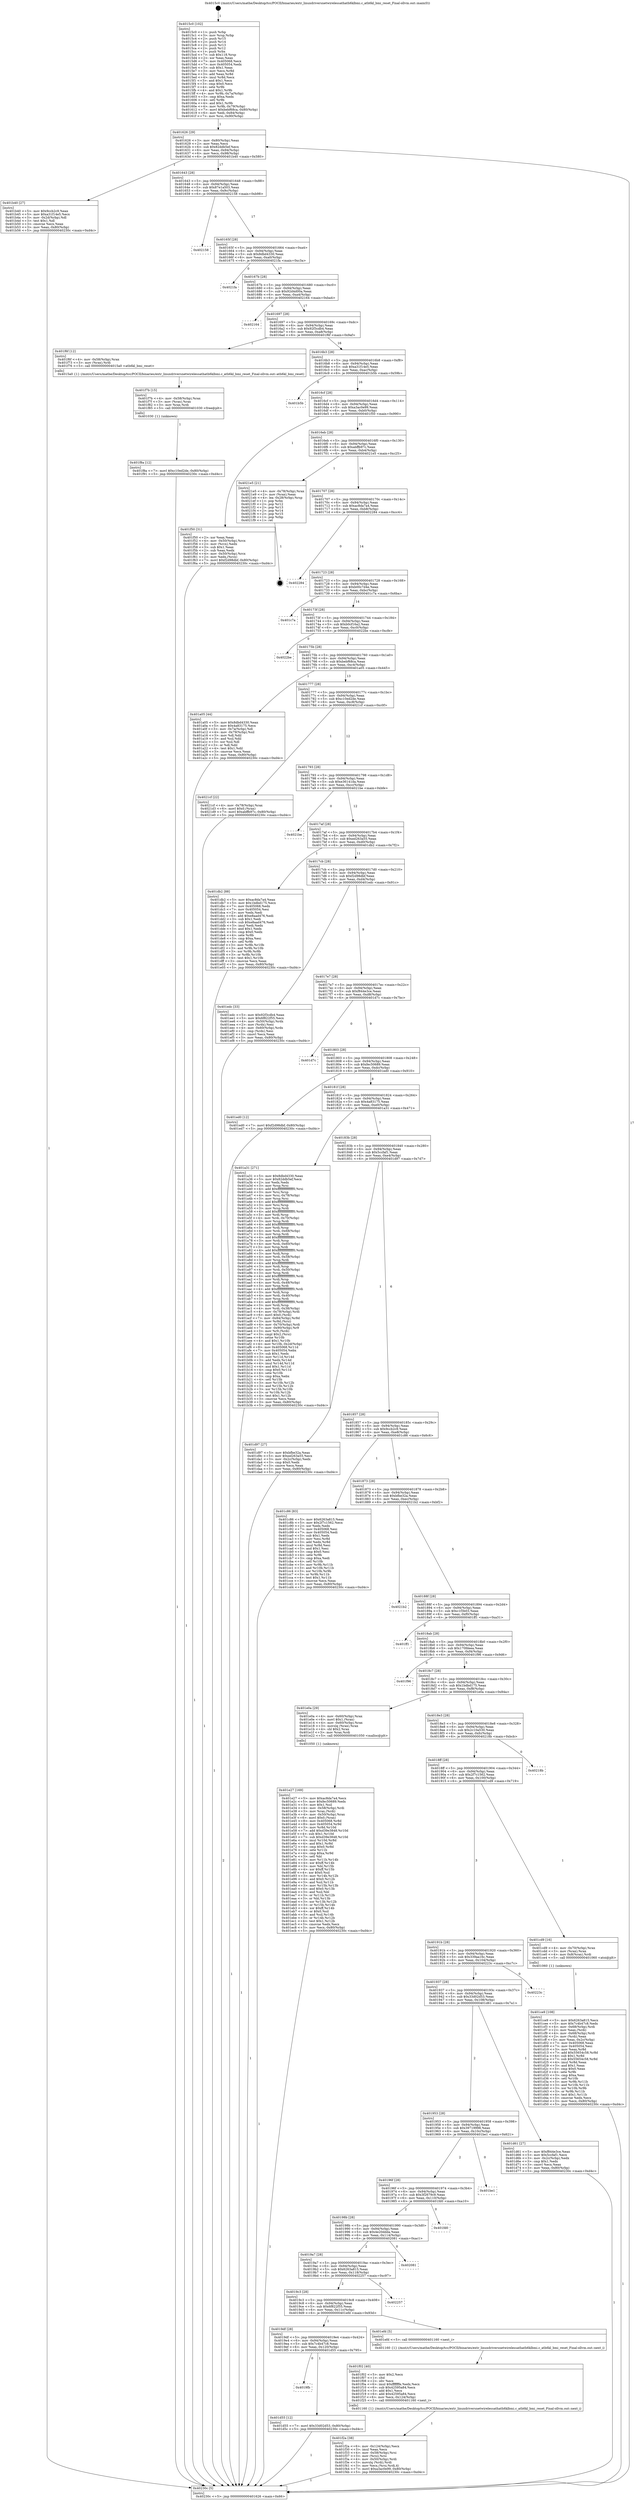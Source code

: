 digraph "0x4015c0" {
  label = "0x4015c0 (/mnt/c/Users/mathe/Desktop/tcc/POCII/binaries/extr_linuxdriversnetwirelessathath6klbmi.c_ath6kl_bmi_reset_Final-ollvm.out::main(0))"
  labelloc = "t"
  node[shape=record]

  Entry [label="",width=0.3,height=0.3,shape=circle,fillcolor=black,style=filled]
  "0x401626" [label="{
     0x401626 [29]\l
     | [instrs]\l
     &nbsp;&nbsp;0x401626 \<+3\>: mov -0x80(%rbp),%eax\l
     &nbsp;&nbsp;0x401629 \<+2\>: mov %eax,%ecx\l
     &nbsp;&nbsp;0x40162b \<+6\>: sub $0x82ddb5ef,%ecx\l
     &nbsp;&nbsp;0x401631 \<+6\>: mov %eax,-0x94(%rbp)\l
     &nbsp;&nbsp;0x401637 \<+6\>: mov %ecx,-0x98(%rbp)\l
     &nbsp;&nbsp;0x40163d \<+6\>: je 0000000000401b40 \<main+0x580\>\l
  }"]
  "0x401b40" [label="{
     0x401b40 [27]\l
     | [instrs]\l
     &nbsp;&nbsp;0x401b40 \<+5\>: mov $0x9ccb2c9,%eax\l
     &nbsp;&nbsp;0x401b45 \<+5\>: mov $0xa31f14e5,%ecx\l
     &nbsp;&nbsp;0x401b4a \<+3\>: mov -0x2d(%rbp),%dl\l
     &nbsp;&nbsp;0x401b4d \<+3\>: test $0x1,%dl\l
     &nbsp;&nbsp;0x401b50 \<+3\>: cmovne %ecx,%eax\l
     &nbsp;&nbsp;0x401b53 \<+3\>: mov %eax,-0x80(%rbp)\l
     &nbsp;&nbsp;0x401b56 \<+5\>: jmp 000000000040230c \<main+0xd4c\>\l
  }"]
  "0x401643" [label="{
     0x401643 [28]\l
     | [instrs]\l
     &nbsp;&nbsp;0x401643 \<+5\>: jmp 0000000000401648 \<main+0x88\>\l
     &nbsp;&nbsp;0x401648 \<+6\>: mov -0x94(%rbp),%eax\l
     &nbsp;&nbsp;0x40164e \<+5\>: sub $0x87e1a503,%eax\l
     &nbsp;&nbsp;0x401653 \<+6\>: mov %eax,-0x9c(%rbp)\l
     &nbsp;&nbsp;0x401659 \<+6\>: je 0000000000402158 \<main+0xb98\>\l
  }"]
  Exit [label="",width=0.3,height=0.3,shape=circle,fillcolor=black,style=filled,peripheries=2]
  "0x402158" [label="{
     0x402158\l
  }", style=dashed]
  "0x40165f" [label="{
     0x40165f [28]\l
     | [instrs]\l
     &nbsp;&nbsp;0x40165f \<+5\>: jmp 0000000000401664 \<main+0xa4\>\l
     &nbsp;&nbsp;0x401664 \<+6\>: mov -0x94(%rbp),%eax\l
     &nbsp;&nbsp;0x40166a \<+5\>: sub $0x8dbd4330,%eax\l
     &nbsp;&nbsp;0x40166f \<+6\>: mov %eax,-0xa0(%rbp)\l
     &nbsp;&nbsp;0x401675 \<+6\>: je 00000000004021fa \<main+0xc3a\>\l
  }"]
  "0x401f8a" [label="{
     0x401f8a [12]\l
     | [instrs]\l
     &nbsp;&nbsp;0x401f8a \<+7\>: movl $0xc10ed2de,-0x80(%rbp)\l
     &nbsp;&nbsp;0x401f91 \<+5\>: jmp 000000000040230c \<main+0xd4c\>\l
  }"]
  "0x4021fa" [label="{
     0x4021fa\l
  }", style=dashed]
  "0x40167b" [label="{
     0x40167b [28]\l
     | [instrs]\l
     &nbsp;&nbsp;0x40167b \<+5\>: jmp 0000000000401680 \<main+0xc0\>\l
     &nbsp;&nbsp;0x401680 \<+6\>: mov -0x94(%rbp),%eax\l
     &nbsp;&nbsp;0x401686 \<+5\>: sub $0x92d4d00a,%eax\l
     &nbsp;&nbsp;0x40168b \<+6\>: mov %eax,-0xa4(%rbp)\l
     &nbsp;&nbsp;0x401691 \<+6\>: je 0000000000402164 \<main+0xba4\>\l
  }"]
  "0x401f7b" [label="{
     0x401f7b [15]\l
     | [instrs]\l
     &nbsp;&nbsp;0x401f7b \<+4\>: mov -0x58(%rbp),%rax\l
     &nbsp;&nbsp;0x401f7f \<+3\>: mov (%rax),%rax\l
     &nbsp;&nbsp;0x401f82 \<+3\>: mov %rax,%rdi\l
     &nbsp;&nbsp;0x401f85 \<+5\>: call 0000000000401030 \<free@plt\>\l
     | [calls]\l
     &nbsp;&nbsp;0x401030 \{1\} (unknown)\l
  }"]
  "0x402164" [label="{
     0x402164\l
  }", style=dashed]
  "0x401697" [label="{
     0x401697 [28]\l
     | [instrs]\l
     &nbsp;&nbsp;0x401697 \<+5\>: jmp 000000000040169c \<main+0xdc\>\l
     &nbsp;&nbsp;0x40169c \<+6\>: mov -0x94(%rbp),%eax\l
     &nbsp;&nbsp;0x4016a2 \<+5\>: sub $0x92f3cdb4,%eax\l
     &nbsp;&nbsp;0x4016a7 \<+6\>: mov %eax,-0xa8(%rbp)\l
     &nbsp;&nbsp;0x4016ad \<+6\>: je 0000000000401f6f \<main+0x9af\>\l
  }"]
  "0x401f2a" [label="{
     0x401f2a [38]\l
     | [instrs]\l
     &nbsp;&nbsp;0x401f2a \<+6\>: mov -0x124(%rbp),%ecx\l
     &nbsp;&nbsp;0x401f30 \<+3\>: imul %eax,%ecx\l
     &nbsp;&nbsp;0x401f33 \<+4\>: mov -0x58(%rbp),%rsi\l
     &nbsp;&nbsp;0x401f37 \<+3\>: mov (%rsi),%rsi\l
     &nbsp;&nbsp;0x401f3a \<+4\>: mov -0x50(%rbp),%rdi\l
     &nbsp;&nbsp;0x401f3e \<+3\>: movslq (%rdi),%rdi\l
     &nbsp;&nbsp;0x401f41 \<+3\>: mov %ecx,(%rsi,%rdi,4)\l
     &nbsp;&nbsp;0x401f44 \<+7\>: movl $0xa3ac0e99,-0x80(%rbp)\l
     &nbsp;&nbsp;0x401f4b \<+5\>: jmp 000000000040230c \<main+0xd4c\>\l
  }"]
  "0x401f6f" [label="{
     0x401f6f [12]\l
     | [instrs]\l
     &nbsp;&nbsp;0x401f6f \<+4\>: mov -0x58(%rbp),%rax\l
     &nbsp;&nbsp;0x401f73 \<+3\>: mov (%rax),%rdi\l
     &nbsp;&nbsp;0x401f76 \<+5\>: call 00000000004015a0 \<ath6kl_bmi_reset\>\l
     | [calls]\l
     &nbsp;&nbsp;0x4015a0 \{1\} (/mnt/c/Users/mathe/Desktop/tcc/POCII/binaries/extr_linuxdriversnetwirelessathath6klbmi.c_ath6kl_bmi_reset_Final-ollvm.out::ath6kl_bmi_reset)\l
  }"]
  "0x4016b3" [label="{
     0x4016b3 [28]\l
     | [instrs]\l
     &nbsp;&nbsp;0x4016b3 \<+5\>: jmp 00000000004016b8 \<main+0xf8\>\l
     &nbsp;&nbsp;0x4016b8 \<+6\>: mov -0x94(%rbp),%eax\l
     &nbsp;&nbsp;0x4016be \<+5\>: sub $0xa31f14e5,%eax\l
     &nbsp;&nbsp;0x4016c3 \<+6\>: mov %eax,-0xac(%rbp)\l
     &nbsp;&nbsp;0x4016c9 \<+6\>: je 0000000000401b5b \<main+0x59b\>\l
  }"]
  "0x401f02" [label="{
     0x401f02 [40]\l
     | [instrs]\l
     &nbsp;&nbsp;0x401f02 \<+5\>: mov $0x2,%ecx\l
     &nbsp;&nbsp;0x401f07 \<+1\>: cltd\l
     &nbsp;&nbsp;0x401f08 \<+2\>: idiv %ecx\l
     &nbsp;&nbsp;0x401f0a \<+6\>: imul $0xfffffffe,%edx,%ecx\l
     &nbsp;&nbsp;0x401f10 \<+6\>: sub $0x42595a84,%ecx\l
     &nbsp;&nbsp;0x401f16 \<+3\>: add $0x1,%ecx\l
     &nbsp;&nbsp;0x401f19 \<+6\>: add $0x42595a84,%ecx\l
     &nbsp;&nbsp;0x401f1f \<+6\>: mov %ecx,-0x124(%rbp)\l
     &nbsp;&nbsp;0x401f25 \<+5\>: call 0000000000401160 \<next_i\>\l
     | [calls]\l
     &nbsp;&nbsp;0x401160 \{1\} (/mnt/c/Users/mathe/Desktop/tcc/POCII/binaries/extr_linuxdriversnetwirelessathath6klbmi.c_ath6kl_bmi_reset_Final-ollvm.out::next_i)\l
  }"]
  "0x401b5b" [label="{
     0x401b5b\l
  }", style=dashed]
  "0x4016cf" [label="{
     0x4016cf [28]\l
     | [instrs]\l
     &nbsp;&nbsp;0x4016cf \<+5\>: jmp 00000000004016d4 \<main+0x114\>\l
     &nbsp;&nbsp;0x4016d4 \<+6\>: mov -0x94(%rbp),%eax\l
     &nbsp;&nbsp;0x4016da \<+5\>: sub $0xa3ac0e99,%eax\l
     &nbsp;&nbsp;0x4016df \<+6\>: mov %eax,-0xb0(%rbp)\l
     &nbsp;&nbsp;0x4016e5 \<+6\>: je 0000000000401f50 \<main+0x990\>\l
  }"]
  "0x401e27" [label="{
     0x401e27 [169]\l
     | [instrs]\l
     &nbsp;&nbsp;0x401e27 \<+5\>: mov $0xac8da7a4,%ecx\l
     &nbsp;&nbsp;0x401e2c \<+5\>: mov $0xfec50689,%edx\l
     &nbsp;&nbsp;0x401e31 \<+3\>: mov $0x1,%sil\l
     &nbsp;&nbsp;0x401e34 \<+4\>: mov -0x58(%rbp),%rdi\l
     &nbsp;&nbsp;0x401e38 \<+3\>: mov %rax,(%rdi)\l
     &nbsp;&nbsp;0x401e3b \<+4\>: mov -0x50(%rbp),%rax\l
     &nbsp;&nbsp;0x401e3f \<+6\>: movl $0x0,(%rax)\l
     &nbsp;&nbsp;0x401e45 \<+8\>: mov 0x405068,%r8d\l
     &nbsp;&nbsp;0x401e4d \<+8\>: mov 0x405054,%r9d\l
     &nbsp;&nbsp;0x401e55 \<+3\>: mov %r8d,%r10d\l
     &nbsp;&nbsp;0x401e58 \<+7\>: add $0xd39e3848,%r10d\l
     &nbsp;&nbsp;0x401e5f \<+4\>: sub $0x1,%r10d\l
     &nbsp;&nbsp;0x401e63 \<+7\>: sub $0xd39e3848,%r10d\l
     &nbsp;&nbsp;0x401e6a \<+4\>: imul %r10d,%r8d\l
     &nbsp;&nbsp;0x401e6e \<+4\>: and $0x1,%r8d\l
     &nbsp;&nbsp;0x401e72 \<+4\>: cmp $0x0,%r8d\l
     &nbsp;&nbsp;0x401e76 \<+4\>: sete %r11b\l
     &nbsp;&nbsp;0x401e7a \<+4\>: cmp $0xa,%r9d\l
     &nbsp;&nbsp;0x401e7e \<+3\>: setl %bl\l
     &nbsp;&nbsp;0x401e81 \<+3\>: mov %r11b,%r14b\l
     &nbsp;&nbsp;0x401e84 \<+4\>: xor $0xff,%r14b\l
     &nbsp;&nbsp;0x401e88 \<+3\>: mov %bl,%r15b\l
     &nbsp;&nbsp;0x401e8b \<+4\>: xor $0xff,%r15b\l
     &nbsp;&nbsp;0x401e8f \<+4\>: xor $0x0,%sil\l
     &nbsp;&nbsp;0x401e93 \<+3\>: mov %r14b,%r12b\l
     &nbsp;&nbsp;0x401e96 \<+4\>: and $0x0,%r12b\l
     &nbsp;&nbsp;0x401e9a \<+3\>: and %sil,%r11b\l
     &nbsp;&nbsp;0x401e9d \<+3\>: mov %r15b,%r13b\l
     &nbsp;&nbsp;0x401ea0 \<+4\>: and $0x0,%r13b\l
     &nbsp;&nbsp;0x401ea4 \<+3\>: and %sil,%bl\l
     &nbsp;&nbsp;0x401ea7 \<+3\>: or %r11b,%r12b\l
     &nbsp;&nbsp;0x401eaa \<+3\>: or %bl,%r13b\l
     &nbsp;&nbsp;0x401ead \<+3\>: xor %r13b,%r12b\l
     &nbsp;&nbsp;0x401eb0 \<+3\>: or %r15b,%r14b\l
     &nbsp;&nbsp;0x401eb3 \<+4\>: xor $0xff,%r14b\l
     &nbsp;&nbsp;0x401eb7 \<+4\>: or $0x0,%sil\l
     &nbsp;&nbsp;0x401ebb \<+3\>: and %sil,%r14b\l
     &nbsp;&nbsp;0x401ebe \<+3\>: or %r14b,%r12b\l
     &nbsp;&nbsp;0x401ec1 \<+4\>: test $0x1,%r12b\l
     &nbsp;&nbsp;0x401ec5 \<+3\>: cmovne %edx,%ecx\l
     &nbsp;&nbsp;0x401ec8 \<+3\>: mov %ecx,-0x80(%rbp)\l
     &nbsp;&nbsp;0x401ecb \<+5\>: jmp 000000000040230c \<main+0xd4c\>\l
  }"]
  "0x401f50" [label="{
     0x401f50 [31]\l
     | [instrs]\l
     &nbsp;&nbsp;0x401f50 \<+2\>: xor %eax,%eax\l
     &nbsp;&nbsp;0x401f52 \<+4\>: mov -0x50(%rbp),%rcx\l
     &nbsp;&nbsp;0x401f56 \<+2\>: mov (%rcx),%edx\l
     &nbsp;&nbsp;0x401f58 \<+3\>: sub $0x1,%eax\l
     &nbsp;&nbsp;0x401f5b \<+2\>: sub %eax,%edx\l
     &nbsp;&nbsp;0x401f5d \<+4\>: mov -0x50(%rbp),%rcx\l
     &nbsp;&nbsp;0x401f61 \<+2\>: mov %edx,(%rcx)\l
     &nbsp;&nbsp;0x401f63 \<+7\>: movl $0xf2d98dbf,-0x80(%rbp)\l
     &nbsp;&nbsp;0x401f6a \<+5\>: jmp 000000000040230c \<main+0xd4c\>\l
  }"]
  "0x4016eb" [label="{
     0x4016eb [28]\l
     | [instrs]\l
     &nbsp;&nbsp;0x4016eb \<+5\>: jmp 00000000004016f0 \<main+0x130\>\l
     &nbsp;&nbsp;0x4016f0 \<+6\>: mov -0x94(%rbp),%eax\l
     &nbsp;&nbsp;0x4016f6 \<+5\>: sub $0xabffb97c,%eax\l
     &nbsp;&nbsp;0x4016fb \<+6\>: mov %eax,-0xb4(%rbp)\l
     &nbsp;&nbsp;0x401701 \<+6\>: je 00000000004021e5 \<main+0xc25\>\l
  }"]
  "0x4019fb" [label="{
     0x4019fb\l
  }", style=dashed]
  "0x4021e5" [label="{
     0x4021e5 [21]\l
     | [instrs]\l
     &nbsp;&nbsp;0x4021e5 \<+4\>: mov -0x78(%rbp),%rax\l
     &nbsp;&nbsp;0x4021e9 \<+2\>: mov (%rax),%eax\l
     &nbsp;&nbsp;0x4021eb \<+4\>: lea -0x28(%rbp),%rsp\l
     &nbsp;&nbsp;0x4021ef \<+1\>: pop %rbx\l
     &nbsp;&nbsp;0x4021f0 \<+2\>: pop %r12\l
     &nbsp;&nbsp;0x4021f2 \<+2\>: pop %r13\l
     &nbsp;&nbsp;0x4021f4 \<+2\>: pop %r14\l
     &nbsp;&nbsp;0x4021f6 \<+2\>: pop %r15\l
     &nbsp;&nbsp;0x4021f8 \<+1\>: pop %rbp\l
     &nbsp;&nbsp;0x4021f9 \<+1\>: ret\l
  }"]
  "0x401707" [label="{
     0x401707 [28]\l
     | [instrs]\l
     &nbsp;&nbsp;0x401707 \<+5\>: jmp 000000000040170c \<main+0x14c\>\l
     &nbsp;&nbsp;0x40170c \<+6\>: mov -0x94(%rbp),%eax\l
     &nbsp;&nbsp;0x401712 \<+5\>: sub $0xac8da7a4,%eax\l
     &nbsp;&nbsp;0x401717 \<+6\>: mov %eax,-0xb8(%rbp)\l
     &nbsp;&nbsp;0x40171d \<+6\>: je 0000000000402284 \<main+0xcc4\>\l
  }"]
  "0x401d55" [label="{
     0x401d55 [12]\l
     | [instrs]\l
     &nbsp;&nbsp;0x401d55 \<+7\>: movl $0x33d02d53,-0x80(%rbp)\l
     &nbsp;&nbsp;0x401d5c \<+5\>: jmp 000000000040230c \<main+0xd4c\>\l
  }"]
  "0x402284" [label="{
     0x402284\l
  }", style=dashed]
  "0x401723" [label="{
     0x401723 [28]\l
     | [instrs]\l
     &nbsp;&nbsp;0x401723 \<+5\>: jmp 0000000000401728 \<main+0x168\>\l
     &nbsp;&nbsp;0x401728 \<+6\>: mov -0x94(%rbp),%eax\l
     &nbsp;&nbsp;0x40172e \<+5\>: sub $0xb00c7d4e,%eax\l
     &nbsp;&nbsp;0x401733 \<+6\>: mov %eax,-0xbc(%rbp)\l
     &nbsp;&nbsp;0x401739 \<+6\>: je 0000000000401c7a \<main+0x6ba\>\l
  }"]
  "0x4019df" [label="{
     0x4019df [28]\l
     | [instrs]\l
     &nbsp;&nbsp;0x4019df \<+5\>: jmp 00000000004019e4 \<main+0x424\>\l
     &nbsp;&nbsp;0x4019e4 \<+6\>: mov -0x94(%rbp),%eax\l
     &nbsp;&nbsp;0x4019ea \<+5\>: sub $0x7c4b47c8,%eax\l
     &nbsp;&nbsp;0x4019ef \<+6\>: mov %eax,-0x120(%rbp)\l
     &nbsp;&nbsp;0x4019f5 \<+6\>: je 0000000000401d55 \<main+0x795\>\l
  }"]
  "0x401c7a" [label="{
     0x401c7a\l
  }", style=dashed]
  "0x40173f" [label="{
     0x40173f [28]\l
     | [instrs]\l
     &nbsp;&nbsp;0x40173f \<+5\>: jmp 0000000000401744 \<main+0x184\>\l
     &nbsp;&nbsp;0x401744 \<+6\>: mov -0x94(%rbp),%eax\l
     &nbsp;&nbsp;0x40174a \<+5\>: sub $0xb0cf16a2,%eax\l
     &nbsp;&nbsp;0x40174f \<+6\>: mov %eax,-0xc0(%rbp)\l
     &nbsp;&nbsp;0x401755 \<+6\>: je 00000000004022be \<main+0xcfe\>\l
  }"]
  "0x401efd" [label="{
     0x401efd [5]\l
     | [instrs]\l
     &nbsp;&nbsp;0x401efd \<+5\>: call 0000000000401160 \<next_i\>\l
     | [calls]\l
     &nbsp;&nbsp;0x401160 \{1\} (/mnt/c/Users/mathe/Desktop/tcc/POCII/binaries/extr_linuxdriversnetwirelessathath6klbmi.c_ath6kl_bmi_reset_Final-ollvm.out::next_i)\l
  }"]
  "0x4022be" [label="{
     0x4022be\l
  }", style=dashed]
  "0x40175b" [label="{
     0x40175b [28]\l
     | [instrs]\l
     &nbsp;&nbsp;0x40175b \<+5\>: jmp 0000000000401760 \<main+0x1a0\>\l
     &nbsp;&nbsp;0x401760 \<+6\>: mov -0x94(%rbp),%eax\l
     &nbsp;&nbsp;0x401766 \<+5\>: sub $0xbebf68ca,%eax\l
     &nbsp;&nbsp;0x40176b \<+6\>: mov %eax,-0xc4(%rbp)\l
     &nbsp;&nbsp;0x401771 \<+6\>: je 0000000000401a05 \<main+0x445\>\l
  }"]
  "0x4019c3" [label="{
     0x4019c3 [28]\l
     | [instrs]\l
     &nbsp;&nbsp;0x4019c3 \<+5\>: jmp 00000000004019c8 \<main+0x408\>\l
     &nbsp;&nbsp;0x4019c8 \<+6\>: mov -0x94(%rbp),%eax\l
     &nbsp;&nbsp;0x4019ce \<+5\>: sub $0x6f822f55,%eax\l
     &nbsp;&nbsp;0x4019d3 \<+6\>: mov %eax,-0x11c(%rbp)\l
     &nbsp;&nbsp;0x4019d9 \<+6\>: je 0000000000401efd \<main+0x93d\>\l
  }"]
  "0x401a05" [label="{
     0x401a05 [44]\l
     | [instrs]\l
     &nbsp;&nbsp;0x401a05 \<+5\>: mov $0x8dbd4330,%eax\l
     &nbsp;&nbsp;0x401a0a \<+5\>: mov $0x4a83175,%ecx\l
     &nbsp;&nbsp;0x401a0f \<+3\>: mov -0x7a(%rbp),%dl\l
     &nbsp;&nbsp;0x401a12 \<+4\>: mov -0x79(%rbp),%sil\l
     &nbsp;&nbsp;0x401a16 \<+3\>: mov %dl,%dil\l
     &nbsp;&nbsp;0x401a19 \<+3\>: and %sil,%dil\l
     &nbsp;&nbsp;0x401a1c \<+3\>: xor %sil,%dl\l
     &nbsp;&nbsp;0x401a1f \<+3\>: or %dl,%dil\l
     &nbsp;&nbsp;0x401a22 \<+4\>: test $0x1,%dil\l
     &nbsp;&nbsp;0x401a26 \<+3\>: cmovne %ecx,%eax\l
     &nbsp;&nbsp;0x401a29 \<+3\>: mov %eax,-0x80(%rbp)\l
     &nbsp;&nbsp;0x401a2c \<+5\>: jmp 000000000040230c \<main+0xd4c\>\l
  }"]
  "0x401777" [label="{
     0x401777 [28]\l
     | [instrs]\l
     &nbsp;&nbsp;0x401777 \<+5\>: jmp 000000000040177c \<main+0x1bc\>\l
     &nbsp;&nbsp;0x40177c \<+6\>: mov -0x94(%rbp),%eax\l
     &nbsp;&nbsp;0x401782 \<+5\>: sub $0xc10ed2de,%eax\l
     &nbsp;&nbsp;0x401787 \<+6\>: mov %eax,-0xc8(%rbp)\l
     &nbsp;&nbsp;0x40178d \<+6\>: je 00000000004021cf \<main+0xc0f\>\l
  }"]
  "0x40230c" [label="{
     0x40230c [5]\l
     | [instrs]\l
     &nbsp;&nbsp;0x40230c \<+5\>: jmp 0000000000401626 \<main+0x66\>\l
  }"]
  "0x4015c0" [label="{
     0x4015c0 [102]\l
     | [instrs]\l
     &nbsp;&nbsp;0x4015c0 \<+1\>: push %rbp\l
     &nbsp;&nbsp;0x4015c1 \<+3\>: mov %rsp,%rbp\l
     &nbsp;&nbsp;0x4015c4 \<+2\>: push %r15\l
     &nbsp;&nbsp;0x4015c6 \<+2\>: push %r14\l
     &nbsp;&nbsp;0x4015c8 \<+2\>: push %r13\l
     &nbsp;&nbsp;0x4015ca \<+2\>: push %r12\l
     &nbsp;&nbsp;0x4015cc \<+1\>: push %rbx\l
     &nbsp;&nbsp;0x4015cd \<+7\>: sub $0x118,%rsp\l
     &nbsp;&nbsp;0x4015d4 \<+2\>: xor %eax,%eax\l
     &nbsp;&nbsp;0x4015d6 \<+7\>: mov 0x405068,%ecx\l
     &nbsp;&nbsp;0x4015dd \<+7\>: mov 0x405054,%edx\l
     &nbsp;&nbsp;0x4015e4 \<+3\>: sub $0x1,%eax\l
     &nbsp;&nbsp;0x4015e7 \<+3\>: mov %ecx,%r8d\l
     &nbsp;&nbsp;0x4015ea \<+3\>: add %eax,%r8d\l
     &nbsp;&nbsp;0x4015ed \<+4\>: imul %r8d,%ecx\l
     &nbsp;&nbsp;0x4015f1 \<+3\>: and $0x1,%ecx\l
     &nbsp;&nbsp;0x4015f4 \<+3\>: cmp $0x0,%ecx\l
     &nbsp;&nbsp;0x4015f7 \<+4\>: sete %r9b\l
     &nbsp;&nbsp;0x4015fb \<+4\>: and $0x1,%r9b\l
     &nbsp;&nbsp;0x4015ff \<+4\>: mov %r9b,-0x7a(%rbp)\l
     &nbsp;&nbsp;0x401603 \<+3\>: cmp $0xa,%edx\l
     &nbsp;&nbsp;0x401606 \<+4\>: setl %r9b\l
     &nbsp;&nbsp;0x40160a \<+4\>: and $0x1,%r9b\l
     &nbsp;&nbsp;0x40160e \<+4\>: mov %r9b,-0x79(%rbp)\l
     &nbsp;&nbsp;0x401612 \<+7\>: movl $0xbebf68ca,-0x80(%rbp)\l
     &nbsp;&nbsp;0x401619 \<+6\>: mov %edi,-0x84(%rbp)\l
     &nbsp;&nbsp;0x40161f \<+7\>: mov %rsi,-0x90(%rbp)\l
  }"]
  "0x402257" [label="{
     0x402257\l
  }", style=dashed]
  "0x4021cf" [label="{
     0x4021cf [22]\l
     | [instrs]\l
     &nbsp;&nbsp;0x4021cf \<+4\>: mov -0x78(%rbp),%rax\l
     &nbsp;&nbsp;0x4021d3 \<+6\>: movl $0x0,(%rax)\l
     &nbsp;&nbsp;0x4021d9 \<+7\>: movl $0xabffb97c,-0x80(%rbp)\l
     &nbsp;&nbsp;0x4021e0 \<+5\>: jmp 000000000040230c \<main+0xd4c\>\l
  }"]
  "0x401793" [label="{
     0x401793 [28]\l
     | [instrs]\l
     &nbsp;&nbsp;0x401793 \<+5\>: jmp 0000000000401798 \<main+0x1d8\>\l
     &nbsp;&nbsp;0x401798 \<+6\>: mov -0x94(%rbp),%eax\l
     &nbsp;&nbsp;0x40179e \<+5\>: sub $0xe36141da,%eax\l
     &nbsp;&nbsp;0x4017a3 \<+6\>: mov %eax,-0xcc(%rbp)\l
     &nbsp;&nbsp;0x4017a9 \<+6\>: je 00000000004021be \<main+0xbfe\>\l
  }"]
  "0x4019a7" [label="{
     0x4019a7 [28]\l
     | [instrs]\l
     &nbsp;&nbsp;0x4019a7 \<+5\>: jmp 00000000004019ac \<main+0x3ec\>\l
     &nbsp;&nbsp;0x4019ac \<+6\>: mov -0x94(%rbp),%eax\l
     &nbsp;&nbsp;0x4019b2 \<+5\>: sub $0x6263a815,%eax\l
     &nbsp;&nbsp;0x4019b7 \<+6\>: mov %eax,-0x118(%rbp)\l
     &nbsp;&nbsp;0x4019bd \<+6\>: je 0000000000402257 \<main+0xc97\>\l
  }"]
  "0x4021be" [label="{
     0x4021be\l
  }", style=dashed]
  "0x4017af" [label="{
     0x4017af [28]\l
     | [instrs]\l
     &nbsp;&nbsp;0x4017af \<+5\>: jmp 00000000004017b4 \<main+0x1f4\>\l
     &nbsp;&nbsp;0x4017b4 \<+6\>: mov -0x94(%rbp),%eax\l
     &nbsp;&nbsp;0x4017ba \<+5\>: sub $0xed263a55,%eax\l
     &nbsp;&nbsp;0x4017bf \<+6\>: mov %eax,-0xd0(%rbp)\l
     &nbsp;&nbsp;0x4017c5 \<+6\>: je 0000000000401db2 \<main+0x7f2\>\l
  }"]
  "0x402081" [label="{
     0x402081\l
  }", style=dashed]
  "0x401db2" [label="{
     0x401db2 [88]\l
     | [instrs]\l
     &nbsp;&nbsp;0x401db2 \<+5\>: mov $0xac8da7a4,%eax\l
     &nbsp;&nbsp;0x401db7 \<+5\>: mov $0x1bdbd175,%ecx\l
     &nbsp;&nbsp;0x401dbc \<+7\>: mov 0x405068,%edx\l
     &nbsp;&nbsp;0x401dc3 \<+7\>: mov 0x405054,%esi\l
     &nbsp;&nbsp;0x401dca \<+2\>: mov %edx,%edi\l
     &nbsp;&nbsp;0x401dcc \<+6\>: add $0xe8aad476,%edi\l
     &nbsp;&nbsp;0x401dd2 \<+3\>: sub $0x1,%edi\l
     &nbsp;&nbsp;0x401dd5 \<+6\>: sub $0xe8aad476,%edi\l
     &nbsp;&nbsp;0x401ddb \<+3\>: imul %edi,%edx\l
     &nbsp;&nbsp;0x401dde \<+3\>: and $0x1,%edx\l
     &nbsp;&nbsp;0x401de1 \<+3\>: cmp $0x0,%edx\l
     &nbsp;&nbsp;0x401de4 \<+4\>: sete %r8b\l
     &nbsp;&nbsp;0x401de8 \<+3\>: cmp $0xa,%esi\l
     &nbsp;&nbsp;0x401deb \<+4\>: setl %r9b\l
     &nbsp;&nbsp;0x401def \<+3\>: mov %r8b,%r10b\l
     &nbsp;&nbsp;0x401df2 \<+3\>: and %r9b,%r10b\l
     &nbsp;&nbsp;0x401df5 \<+3\>: xor %r9b,%r8b\l
     &nbsp;&nbsp;0x401df8 \<+3\>: or %r8b,%r10b\l
     &nbsp;&nbsp;0x401dfb \<+4\>: test $0x1,%r10b\l
     &nbsp;&nbsp;0x401dff \<+3\>: cmovne %ecx,%eax\l
     &nbsp;&nbsp;0x401e02 \<+3\>: mov %eax,-0x80(%rbp)\l
     &nbsp;&nbsp;0x401e05 \<+5\>: jmp 000000000040230c \<main+0xd4c\>\l
  }"]
  "0x4017cb" [label="{
     0x4017cb [28]\l
     | [instrs]\l
     &nbsp;&nbsp;0x4017cb \<+5\>: jmp 00000000004017d0 \<main+0x210\>\l
     &nbsp;&nbsp;0x4017d0 \<+6\>: mov -0x94(%rbp),%eax\l
     &nbsp;&nbsp;0x4017d6 \<+5\>: sub $0xf2d98dbf,%eax\l
     &nbsp;&nbsp;0x4017db \<+6\>: mov %eax,-0xd4(%rbp)\l
     &nbsp;&nbsp;0x4017e1 \<+6\>: je 0000000000401edc \<main+0x91c\>\l
  }"]
  "0x40198b" [label="{
     0x40198b [28]\l
     | [instrs]\l
     &nbsp;&nbsp;0x40198b \<+5\>: jmp 0000000000401990 \<main+0x3d0\>\l
     &nbsp;&nbsp;0x401990 \<+6\>: mov -0x94(%rbp),%eax\l
     &nbsp;&nbsp;0x401996 \<+5\>: sub $0x4e20ddda,%eax\l
     &nbsp;&nbsp;0x40199b \<+6\>: mov %eax,-0x114(%rbp)\l
     &nbsp;&nbsp;0x4019a1 \<+6\>: je 0000000000402081 \<main+0xac1\>\l
  }"]
  "0x401edc" [label="{
     0x401edc [33]\l
     | [instrs]\l
     &nbsp;&nbsp;0x401edc \<+5\>: mov $0x92f3cdb4,%eax\l
     &nbsp;&nbsp;0x401ee1 \<+5\>: mov $0x6f822f55,%ecx\l
     &nbsp;&nbsp;0x401ee6 \<+4\>: mov -0x50(%rbp),%rdx\l
     &nbsp;&nbsp;0x401eea \<+2\>: mov (%rdx),%esi\l
     &nbsp;&nbsp;0x401eec \<+4\>: mov -0x60(%rbp),%rdx\l
     &nbsp;&nbsp;0x401ef0 \<+2\>: cmp (%rdx),%esi\l
     &nbsp;&nbsp;0x401ef2 \<+3\>: cmovl %ecx,%eax\l
     &nbsp;&nbsp;0x401ef5 \<+3\>: mov %eax,-0x80(%rbp)\l
     &nbsp;&nbsp;0x401ef8 \<+5\>: jmp 000000000040230c \<main+0xd4c\>\l
  }"]
  "0x4017e7" [label="{
     0x4017e7 [28]\l
     | [instrs]\l
     &nbsp;&nbsp;0x4017e7 \<+5\>: jmp 00000000004017ec \<main+0x22c\>\l
     &nbsp;&nbsp;0x4017ec \<+6\>: mov -0x94(%rbp),%eax\l
     &nbsp;&nbsp;0x4017f2 \<+5\>: sub $0xf844e3ce,%eax\l
     &nbsp;&nbsp;0x4017f7 \<+6\>: mov %eax,-0xd8(%rbp)\l
     &nbsp;&nbsp;0x4017fd \<+6\>: je 0000000000401d7c \<main+0x7bc\>\l
  }"]
  "0x401fd0" [label="{
     0x401fd0\l
  }", style=dashed]
  "0x401d7c" [label="{
     0x401d7c\l
  }", style=dashed]
  "0x401803" [label="{
     0x401803 [28]\l
     | [instrs]\l
     &nbsp;&nbsp;0x401803 \<+5\>: jmp 0000000000401808 \<main+0x248\>\l
     &nbsp;&nbsp;0x401808 \<+6\>: mov -0x94(%rbp),%eax\l
     &nbsp;&nbsp;0x40180e \<+5\>: sub $0xfec50689,%eax\l
     &nbsp;&nbsp;0x401813 \<+6\>: mov %eax,-0xdc(%rbp)\l
     &nbsp;&nbsp;0x401819 \<+6\>: je 0000000000401ed0 \<main+0x910\>\l
  }"]
  "0x40196f" [label="{
     0x40196f [28]\l
     | [instrs]\l
     &nbsp;&nbsp;0x40196f \<+5\>: jmp 0000000000401974 \<main+0x3b4\>\l
     &nbsp;&nbsp;0x401974 \<+6\>: mov -0x94(%rbp),%eax\l
     &nbsp;&nbsp;0x40197a \<+5\>: sub $0x3f2679c9,%eax\l
     &nbsp;&nbsp;0x40197f \<+6\>: mov %eax,-0x110(%rbp)\l
     &nbsp;&nbsp;0x401985 \<+6\>: je 0000000000401fd0 \<main+0xa10\>\l
  }"]
  "0x401ed0" [label="{
     0x401ed0 [12]\l
     | [instrs]\l
     &nbsp;&nbsp;0x401ed0 \<+7\>: movl $0xf2d98dbf,-0x80(%rbp)\l
     &nbsp;&nbsp;0x401ed7 \<+5\>: jmp 000000000040230c \<main+0xd4c\>\l
  }"]
  "0x40181f" [label="{
     0x40181f [28]\l
     | [instrs]\l
     &nbsp;&nbsp;0x40181f \<+5\>: jmp 0000000000401824 \<main+0x264\>\l
     &nbsp;&nbsp;0x401824 \<+6\>: mov -0x94(%rbp),%eax\l
     &nbsp;&nbsp;0x40182a \<+5\>: sub $0x4a83175,%eax\l
     &nbsp;&nbsp;0x40182f \<+6\>: mov %eax,-0xe0(%rbp)\l
     &nbsp;&nbsp;0x401835 \<+6\>: je 0000000000401a31 \<main+0x471\>\l
  }"]
  "0x401be1" [label="{
     0x401be1\l
  }", style=dashed]
  "0x401a31" [label="{
     0x401a31 [271]\l
     | [instrs]\l
     &nbsp;&nbsp;0x401a31 \<+5\>: mov $0x8dbd4330,%eax\l
     &nbsp;&nbsp;0x401a36 \<+5\>: mov $0x82ddb5ef,%ecx\l
     &nbsp;&nbsp;0x401a3b \<+2\>: xor %edx,%edx\l
     &nbsp;&nbsp;0x401a3d \<+3\>: mov %rsp,%rsi\l
     &nbsp;&nbsp;0x401a40 \<+4\>: add $0xfffffffffffffff0,%rsi\l
     &nbsp;&nbsp;0x401a44 \<+3\>: mov %rsi,%rsp\l
     &nbsp;&nbsp;0x401a47 \<+4\>: mov %rsi,-0x78(%rbp)\l
     &nbsp;&nbsp;0x401a4b \<+3\>: mov %rsp,%rsi\l
     &nbsp;&nbsp;0x401a4e \<+4\>: add $0xfffffffffffffff0,%rsi\l
     &nbsp;&nbsp;0x401a52 \<+3\>: mov %rsi,%rsp\l
     &nbsp;&nbsp;0x401a55 \<+3\>: mov %rsp,%rdi\l
     &nbsp;&nbsp;0x401a58 \<+4\>: add $0xfffffffffffffff0,%rdi\l
     &nbsp;&nbsp;0x401a5c \<+3\>: mov %rdi,%rsp\l
     &nbsp;&nbsp;0x401a5f \<+4\>: mov %rdi,-0x70(%rbp)\l
     &nbsp;&nbsp;0x401a63 \<+3\>: mov %rsp,%rdi\l
     &nbsp;&nbsp;0x401a66 \<+4\>: add $0xfffffffffffffff0,%rdi\l
     &nbsp;&nbsp;0x401a6a \<+3\>: mov %rdi,%rsp\l
     &nbsp;&nbsp;0x401a6d \<+4\>: mov %rdi,-0x68(%rbp)\l
     &nbsp;&nbsp;0x401a71 \<+3\>: mov %rsp,%rdi\l
     &nbsp;&nbsp;0x401a74 \<+4\>: add $0xfffffffffffffff0,%rdi\l
     &nbsp;&nbsp;0x401a78 \<+3\>: mov %rdi,%rsp\l
     &nbsp;&nbsp;0x401a7b \<+4\>: mov %rdi,-0x60(%rbp)\l
     &nbsp;&nbsp;0x401a7f \<+3\>: mov %rsp,%rdi\l
     &nbsp;&nbsp;0x401a82 \<+4\>: add $0xfffffffffffffff0,%rdi\l
     &nbsp;&nbsp;0x401a86 \<+3\>: mov %rdi,%rsp\l
     &nbsp;&nbsp;0x401a89 \<+4\>: mov %rdi,-0x58(%rbp)\l
     &nbsp;&nbsp;0x401a8d \<+3\>: mov %rsp,%rdi\l
     &nbsp;&nbsp;0x401a90 \<+4\>: add $0xfffffffffffffff0,%rdi\l
     &nbsp;&nbsp;0x401a94 \<+3\>: mov %rdi,%rsp\l
     &nbsp;&nbsp;0x401a97 \<+4\>: mov %rdi,-0x50(%rbp)\l
     &nbsp;&nbsp;0x401a9b \<+3\>: mov %rsp,%rdi\l
     &nbsp;&nbsp;0x401a9e \<+4\>: add $0xfffffffffffffff0,%rdi\l
     &nbsp;&nbsp;0x401aa2 \<+3\>: mov %rdi,%rsp\l
     &nbsp;&nbsp;0x401aa5 \<+4\>: mov %rdi,-0x48(%rbp)\l
     &nbsp;&nbsp;0x401aa9 \<+3\>: mov %rsp,%rdi\l
     &nbsp;&nbsp;0x401aac \<+4\>: add $0xfffffffffffffff0,%rdi\l
     &nbsp;&nbsp;0x401ab0 \<+3\>: mov %rdi,%rsp\l
     &nbsp;&nbsp;0x401ab3 \<+4\>: mov %rdi,-0x40(%rbp)\l
     &nbsp;&nbsp;0x401ab7 \<+3\>: mov %rsp,%rdi\l
     &nbsp;&nbsp;0x401aba \<+4\>: add $0xfffffffffffffff0,%rdi\l
     &nbsp;&nbsp;0x401abe \<+3\>: mov %rdi,%rsp\l
     &nbsp;&nbsp;0x401ac1 \<+4\>: mov %rdi,-0x38(%rbp)\l
     &nbsp;&nbsp;0x401ac5 \<+4\>: mov -0x78(%rbp),%rdi\l
     &nbsp;&nbsp;0x401ac9 \<+6\>: movl $0x0,(%rdi)\l
     &nbsp;&nbsp;0x401acf \<+7\>: mov -0x84(%rbp),%r8d\l
     &nbsp;&nbsp;0x401ad6 \<+3\>: mov %r8d,(%rsi)\l
     &nbsp;&nbsp;0x401ad9 \<+4\>: mov -0x70(%rbp),%rdi\l
     &nbsp;&nbsp;0x401add \<+7\>: mov -0x90(%rbp),%r9\l
     &nbsp;&nbsp;0x401ae4 \<+3\>: mov %r9,(%rdi)\l
     &nbsp;&nbsp;0x401ae7 \<+3\>: cmpl $0x2,(%rsi)\l
     &nbsp;&nbsp;0x401aea \<+4\>: setne %r10b\l
     &nbsp;&nbsp;0x401aee \<+4\>: and $0x1,%r10b\l
     &nbsp;&nbsp;0x401af2 \<+4\>: mov %r10b,-0x2d(%rbp)\l
     &nbsp;&nbsp;0x401af6 \<+8\>: mov 0x405068,%r11d\l
     &nbsp;&nbsp;0x401afe \<+7\>: mov 0x405054,%ebx\l
     &nbsp;&nbsp;0x401b05 \<+3\>: sub $0x1,%edx\l
     &nbsp;&nbsp;0x401b08 \<+3\>: mov %r11d,%r14d\l
     &nbsp;&nbsp;0x401b0b \<+3\>: add %edx,%r14d\l
     &nbsp;&nbsp;0x401b0e \<+4\>: imul %r14d,%r11d\l
     &nbsp;&nbsp;0x401b12 \<+4\>: and $0x1,%r11d\l
     &nbsp;&nbsp;0x401b16 \<+4\>: cmp $0x0,%r11d\l
     &nbsp;&nbsp;0x401b1a \<+4\>: sete %r10b\l
     &nbsp;&nbsp;0x401b1e \<+3\>: cmp $0xa,%ebx\l
     &nbsp;&nbsp;0x401b21 \<+4\>: setl %r15b\l
     &nbsp;&nbsp;0x401b25 \<+3\>: mov %r10b,%r12b\l
     &nbsp;&nbsp;0x401b28 \<+3\>: and %r15b,%r12b\l
     &nbsp;&nbsp;0x401b2b \<+3\>: xor %r15b,%r10b\l
     &nbsp;&nbsp;0x401b2e \<+3\>: or %r10b,%r12b\l
     &nbsp;&nbsp;0x401b31 \<+4\>: test $0x1,%r12b\l
     &nbsp;&nbsp;0x401b35 \<+3\>: cmovne %ecx,%eax\l
     &nbsp;&nbsp;0x401b38 \<+3\>: mov %eax,-0x80(%rbp)\l
     &nbsp;&nbsp;0x401b3b \<+5\>: jmp 000000000040230c \<main+0xd4c\>\l
  }"]
  "0x40183b" [label="{
     0x40183b [28]\l
     | [instrs]\l
     &nbsp;&nbsp;0x40183b \<+5\>: jmp 0000000000401840 \<main+0x280\>\l
     &nbsp;&nbsp;0x401840 \<+6\>: mov -0x94(%rbp),%eax\l
     &nbsp;&nbsp;0x401846 \<+5\>: sub $0x5ccfaf1,%eax\l
     &nbsp;&nbsp;0x40184b \<+6\>: mov %eax,-0xe4(%rbp)\l
     &nbsp;&nbsp;0x401851 \<+6\>: je 0000000000401d97 \<main+0x7d7\>\l
  }"]
  "0x401953" [label="{
     0x401953 [28]\l
     | [instrs]\l
     &nbsp;&nbsp;0x401953 \<+5\>: jmp 0000000000401958 \<main+0x398\>\l
     &nbsp;&nbsp;0x401958 \<+6\>: mov -0x94(%rbp),%eax\l
     &nbsp;&nbsp;0x40195e \<+5\>: sub $0x39719998,%eax\l
     &nbsp;&nbsp;0x401963 \<+6\>: mov %eax,-0x10c(%rbp)\l
     &nbsp;&nbsp;0x401969 \<+6\>: je 0000000000401be1 \<main+0x621\>\l
  }"]
  "0x401d61" [label="{
     0x401d61 [27]\l
     | [instrs]\l
     &nbsp;&nbsp;0x401d61 \<+5\>: mov $0xf844e3ce,%eax\l
     &nbsp;&nbsp;0x401d66 \<+5\>: mov $0x5ccfaf1,%ecx\l
     &nbsp;&nbsp;0x401d6b \<+3\>: mov -0x2c(%rbp),%edx\l
     &nbsp;&nbsp;0x401d6e \<+3\>: cmp $0x1,%edx\l
     &nbsp;&nbsp;0x401d71 \<+3\>: cmovl %ecx,%eax\l
     &nbsp;&nbsp;0x401d74 \<+3\>: mov %eax,-0x80(%rbp)\l
     &nbsp;&nbsp;0x401d77 \<+5\>: jmp 000000000040230c \<main+0xd4c\>\l
  }"]
  "0x401d97" [label="{
     0x401d97 [27]\l
     | [instrs]\l
     &nbsp;&nbsp;0x401d97 \<+5\>: mov $0xbfbe32a,%eax\l
     &nbsp;&nbsp;0x401d9c \<+5\>: mov $0xed263a55,%ecx\l
     &nbsp;&nbsp;0x401da1 \<+3\>: mov -0x2c(%rbp),%edx\l
     &nbsp;&nbsp;0x401da4 \<+3\>: cmp $0x0,%edx\l
     &nbsp;&nbsp;0x401da7 \<+3\>: cmove %ecx,%eax\l
     &nbsp;&nbsp;0x401daa \<+3\>: mov %eax,-0x80(%rbp)\l
     &nbsp;&nbsp;0x401dad \<+5\>: jmp 000000000040230c \<main+0xd4c\>\l
  }"]
  "0x401857" [label="{
     0x401857 [28]\l
     | [instrs]\l
     &nbsp;&nbsp;0x401857 \<+5\>: jmp 000000000040185c \<main+0x29c\>\l
     &nbsp;&nbsp;0x40185c \<+6\>: mov -0x94(%rbp),%eax\l
     &nbsp;&nbsp;0x401862 \<+5\>: sub $0x9ccb2c9,%eax\l
     &nbsp;&nbsp;0x401867 \<+6\>: mov %eax,-0xe8(%rbp)\l
     &nbsp;&nbsp;0x40186d \<+6\>: je 0000000000401c86 \<main+0x6c6\>\l
  }"]
  "0x401937" [label="{
     0x401937 [28]\l
     | [instrs]\l
     &nbsp;&nbsp;0x401937 \<+5\>: jmp 000000000040193c \<main+0x37c\>\l
     &nbsp;&nbsp;0x40193c \<+6\>: mov -0x94(%rbp),%eax\l
     &nbsp;&nbsp;0x401942 \<+5\>: sub $0x33d02d53,%eax\l
     &nbsp;&nbsp;0x401947 \<+6\>: mov %eax,-0x108(%rbp)\l
     &nbsp;&nbsp;0x40194d \<+6\>: je 0000000000401d61 \<main+0x7a1\>\l
  }"]
  "0x401c86" [label="{
     0x401c86 [83]\l
     | [instrs]\l
     &nbsp;&nbsp;0x401c86 \<+5\>: mov $0x6263a815,%eax\l
     &nbsp;&nbsp;0x401c8b \<+5\>: mov $0x2f7c1562,%ecx\l
     &nbsp;&nbsp;0x401c90 \<+2\>: xor %edx,%edx\l
     &nbsp;&nbsp;0x401c92 \<+7\>: mov 0x405068,%esi\l
     &nbsp;&nbsp;0x401c99 \<+7\>: mov 0x405054,%edi\l
     &nbsp;&nbsp;0x401ca0 \<+3\>: sub $0x1,%edx\l
     &nbsp;&nbsp;0x401ca3 \<+3\>: mov %esi,%r8d\l
     &nbsp;&nbsp;0x401ca6 \<+3\>: add %edx,%r8d\l
     &nbsp;&nbsp;0x401ca9 \<+4\>: imul %r8d,%esi\l
     &nbsp;&nbsp;0x401cad \<+3\>: and $0x1,%esi\l
     &nbsp;&nbsp;0x401cb0 \<+3\>: cmp $0x0,%esi\l
     &nbsp;&nbsp;0x401cb3 \<+4\>: sete %r9b\l
     &nbsp;&nbsp;0x401cb7 \<+3\>: cmp $0xa,%edi\l
     &nbsp;&nbsp;0x401cba \<+4\>: setl %r10b\l
     &nbsp;&nbsp;0x401cbe \<+3\>: mov %r9b,%r11b\l
     &nbsp;&nbsp;0x401cc1 \<+3\>: and %r10b,%r11b\l
     &nbsp;&nbsp;0x401cc4 \<+3\>: xor %r10b,%r9b\l
     &nbsp;&nbsp;0x401cc7 \<+3\>: or %r9b,%r11b\l
     &nbsp;&nbsp;0x401cca \<+4\>: test $0x1,%r11b\l
     &nbsp;&nbsp;0x401cce \<+3\>: cmovne %ecx,%eax\l
     &nbsp;&nbsp;0x401cd1 \<+3\>: mov %eax,-0x80(%rbp)\l
     &nbsp;&nbsp;0x401cd4 \<+5\>: jmp 000000000040230c \<main+0xd4c\>\l
  }"]
  "0x401873" [label="{
     0x401873 [28]\l
     | [instrs]\l
     &nbsp;&nbsp;0x401873 \<+5\>: jmp 0000000000401878 \<main+0x2b8\>\l
     &nbsp;&nbsp;0x401878 \<+6\>: mov -0x94(%rbp),%eax\l
     &nbsp;&nbsp;0x40187e \<+5\>: sub $0xbfbe32a,%eax\l
     &nbsp;&nbsp;0x401883 \<+6\>: mov %eax,-0xec(%rbp)\l
     &nbsp;&nbsp;0x401889 \<+6\>: je 00000000004021b2 \<main+0xbf2\>\l
  }"]
  "0x40223c" [label="{
     0x40223c\l
  }", style=dashed]
  "0x4021b2" [label="{
     0x4021b2\l
  }", style=dashed]
  "0x40188f" [label="{
     0x40188f [28]\l
     | [instrs]\l
     &nbsp;&nbsp;0x40188f \<+5\>: jmp 0000000000401894 \<main+0x2d4\>\l
     &nbsp;&nbsp;0x401894 \<+6\>: mov -0x94(%rbp),%eax\l
     &nbsp;&nbsp;0x40189a \<+5\>: sub $0xc1f3b03,%eax\l
     &nbsp;&nbsp;0x40189f \<+6\>: mov %eax,-0xf0(%rbp)\l
     &nbsp;&nbsp;0x4018a5 \<+6\>: je 0000000000401ff1 \<main+0xa31\>\l
  }"]
  "0x401ce9" [label="{
     0x401ce9 [108]\l
     | [instrs]\l
     &nbsp;&nbsp;0x401ce9 \<+5\>: mov $0x6263a815,%ecx\l
     &nbsp;&nbsp;0x401cee \<+5\>: mov $0x7c4b47c8,%edx\l
     &nbsp;&nbsp;0x401cf3 \<+4\>: mov -0x68(%rbp),%rdi\l
     &nbsp;&nbsp;0x401cf7 \<+2\>: mov %eax,(%rdi)\l
     &nbsp;&nbsp;0x401cf9 \<+4\>: mov -0x68(%rbp),%rdi\l
     &nbsp;&nbsp;0x401cfd \<+2\>: mov (%rdi),%eax\l
     &nbsp;&nbsp;0x401cff \<+3\>: mov %eax,-0x2c(%rbp)\l
     &nbsp;&nbsp;0x401d02 \<+7\>: mov 0x405068,%eax\l
     &nbsp;&nbsp;0x401d09 \<+7\>: mov 0x405054,%esi\l
     &nbsp;&nbsp;0x401d10 \<+3\>: mov %eax,%r8d\l
     &nbsp;&nbsp;0x401d13 \<+7\>: add $0x55654c58,%r8d\l
     &nbsp;&nbsp;0x401d1a \<+4\>: sub $0x1,%r8d\l
     &nbsp;&nbsp;0x401d1e \<+7\>: sub $0x55654c58,%r8d\l
     &nbsp;&nbsp;0x401d25 \<+4\>: imul %r8d,%eax\l
     &nbsp;&nbsp;0x401d29 \<+3\>: and $0x1,%eax\l
     &nbsp;&nbsp;0x401d2c \<+3\>: cmp $0x0,%eax\l
     &nbsp;&nbsp;0x401d2f \<+4\>: sete %r9b\l
     &nbsp;&nbsp;0x401d33 \<+3\>: cmp $0xa,%esi\l
     &nbsp;&nbsp;0x401d36 \<+4\>: setl %r10b\l
     &nbsp;&nbsp;0x401d3a \<+3\>: mov %r9b,%r11b\l
     &nbsp;&nbsp;0x401d3d \<+3\>: and %r10b,%r11b\l
     &nbsp;&nbsp;0x401d40 \<+3\>: xor %r10b,%r9b\l
     &nbsp;&nbsp;0x401d43 \<+3\>: or %r9b,%r11b\l
     &nbsp;&nbsp;0x401d46 \<+4\>: test $0x1,%r11b\l
     &nbsp;&nbsp;0x401d4a \<+3\>: cmovne %edx,%ecx\l
     &nbsp;&nbsp;0x401d4d \<+3\>: mov %ecx,-0x80(%rbp)\l
     &nbsp;&nbsp;0x401d50 \<+5\>: jmp 000000000040230c \<main+0xd4c\>\l
  }"]
  "0x401ff1" [label="{
     0x401ff1\l
  }", style=dashed]
  "0x4018ab" [label="{
     0x4018ab [28]\l
     | [instrs]\l
     &nbsp;&nbsp;0x4018ab \<+5\>: jmp 00000000004018b0 \<main+0x2f0\>\l
     &nbsp;&nbsp;0x4018b0 \<+6\>: mov -0x94(%rbp),%eax\l
     &nbsp;&nbsp;0x4018b6 \<+5\>: sub $0x170fdeea,%eax\l
     &nbsp;&nbsp;0x4018bb \<+6\>: mov %eax,-0xf4(%rbp)\l
     &nbsp;&nbsp;0x4018c1 \<+6\>: je 0000000000401f96 \<main+0x9d6\>\l
  }"]
  "0x40191b" [label="{
     0x40191b [28]\l
     | [instrs]\l
     &nbsp;&nbsp;0x40191b \<+5\>: jmp 0000000000401920 \<main+0x360\>\l
     &nbsp;&nbsp;0x401920 \<+6\>: mov -0x94(%rbp),%eax\l
     &nbsp;&nbsp;0x401926 \<+5\>: sub $0x339aa16c,%eax\l
     &nbsp;&nbsp;0x40192b \<+6\>: mov %eax,-0x104(%rbp)\l
     &nbsp;&nbsp;0x401931 \<+6\>: je 000000000040223c \<main+0xc7c\>\l
  }"]
  "0x401f96" [label="{
     0x401f96\l
  }", style=dashed]
  "0x4018c7" [label="{
     0x4018c7 [28]\l
     | [instrs]\l
     &nbsp;&nbsp;0x4018c7 \<+5\>: jmp 00000000004018cc \<main+0x30c\>\l
     &nbsp;&nbsp;0x4018cc \<+6\>: mov -0x94(%rbp),%eax\l
     &nbsp;&nbsp;0x4018d2 \<+5\>: sub $0x1bdbd175,%eax\l
     &nbsp;&nbsp;0x4018d7 \<+6\>: mov %eax,-0xf8(%rbp)\l
     &nbsp;&nbsp;0x4018dd \<+6\>: je 0000000000401e0a \<main+0x84a\>\l
  }"]
  "0x401cd9" [label="{
     0x401cd9 [16]\l
     | [instrs]\l
     &nbsp;&nbsp;0x401cd9 \<+4\>: mov -0x70(%rbp),%rax\l
     &nbsp;&nbsp;0x401cdd \<+3\>: mov (%rax),%rax\l
     &nbsp;&nbsp;0x401ce0 \<+4\>: mov 0x8(%rax),%rdi\l
     &nbsp;&nbsp;0x401ce4 \<+5\>: call 0000000000401060 \<atoi@plt\>\l
     | [calls]\l
     &nbsp;&nbsp;0x401060 \{1\} (unknown)\l
  }"]
  "0x401e0a" [label="{
     0x401e0a [29]\l
     | [instrs]\l
     &nbsp;&nbsp;0x401e0a \<+4\>: mov -0x60(%rbp),%rax\l
     &nbsp;&nbsp;0x401e0e \<+6\>: movl $0x1,(%rax)\l
     &nbsp;&nbsp;0x401e14 \<+4\>: mov -0x60(%rbp),%rax\l
     &nbsp;&nbsp;0x401e18 \<+3\>: movslq (%rax),%rax\l
     &nbsp;&nbsp;0x401e1b \<+4\>: shl $0x2,%rax\l
     &nbsp;&nbsp;0x401e1f \<+3\>: mov %rax,%rdi\l
     &nbsp;&nbsp;0x401e22 \<+5\>: call 0000000000401050 \<malloc@plt\>\l
     | [calls]\l
     &nbsp;&nbsp;0x401050 \{1\} (unknown)\l
  }"]
  "0x4018e3" [label="{
     0x4018e3 [28]\l
     | [instrs]\l
     &nbsp;&nbsp;0x4018e3 \<+5\>: jmp 00000000004018e8 \<main+0x328\>\l
     &nbsp;&nbsp;0x4018e8 \<+6\>: mov -0x94(%rbp),%eax\l
     &nbsp;&nbsp;0x4018ee \<+5\>: sub $0x2c10a530,%eax\l
     &nbsp;&nbsp;0x4018f3 \<+6\>: mov %eax,-0xfc(%rbp)\l
     &nbsp;&nbsp;0x4018f9 \<+6\>: je 000000000040218b \<main+0xbcb\>\l
  }"]
  "0x4018ff" [label="{
     0x4018ff [28]\l
     | [instrs]\l
     &nbsp;&nbsp;0x4018ff \<+5\>: jmp 0000000000401904 \<main+0x344\>\l
     &nbsp;&nbsp;0x401904 \<+6\>: mov -0x94(%rbp),%eax\l
     &nbsp;&nbsp;0x40190a \<+5\>: sub $0x2f7c1562,%eax\l
     &nbsp;&nbsp;0x40190f \<+6\>: mov %eax,-0x100(%rbp)\l
     &nbsp;&nbsp;0x401915 \<+6\>: je 0000000000401cd9 \<main+0x719\>\l
  }"]
  "0x40218b" [label="{
     0x40218b\l
  }", style=dashed]
  Entry -> "0x4015c0" [label=" 1"]
  "0x401626" -> "0x401b40" [label=" 1"]
  "0x401626" -> "0x401643" [label=" 17"]
  "0x4021e5" -> Exit [label=" 1"]
  "0x401643" -> "0x402158" [label=" 0"]
  "0x401643" -> "0x40165f" [label=" 17"]
  "0x4021cf" -> "0x40230c" [label=" 1"]
  "0x40165f" -> "0x4021fa" [label=" 0"]
  "0x40165f" -> "0x40167b" [label=" 17"]
  "0x401f8a" -> "0x40230c" [label=" 1"]
  "0x40167b" -> "0x402164" [label=" 0"]
  "0x40167b" -> "0x401697" [label=" 17"]
  "0x401f7b" -> "0x401f8a" [label=" 1"]
  "0x401697" -> "0x401f6f" [label=" 1"]
  "0x401697" -> "0x4016b3" [label=" 16"]
  "0x401f6f" -> "0x401f7b" [label=" 1"]
  "0x4016b3" -> "0x401b5b" [label=" 0"]
  "0x4016b3" -> "0x4016cf" [label=" 16"]
  "0x401f50" -> "0x40230c" [label=" 1"]
  "0x4016cf" -> "0x401f50" [label=" 1"]
  "0x4016cf" -> "0x4016eb" [label=" 15"]
  "0x401f2a" -> "0x40230c" [label=" 1"]
  "0x4016eb" -> "0x4021e5" [label=" 1"]
  "0x4016eb" -> "0x401707" [label=" 14"]
  "0x401f02" -> "0x401f2a" [label=" 1"]
  "0x401707" -> "0x402284" [label=" 0"]
  "0x401707" -> "0x401723" [label=" 14"]
  "0x401efd" -> "0x401f02" [label=" 1"]
  "0x401723" -> "0x401c7a" [label=" 0"]
  "0x401723" -> "0x40173f" [label=" 14"]
  "0x401ed0" -> "0x40230c" [label=" 1"]
  "0x40173f" -> "0x4022be" [label=" 0"]
  "0x40173f" -> "0x40175b" [label=" 14"]
  "0x401e27" -> "0x40230c" [label=" 1"]
  "0x40175b" -> "0x401a05" [label=" 1"]
  "0x40175b" -> "0x401777" [label=" 13"]
  "0x401a05" -> "0x40230c" [label=" 1"]
  "0x4015c0" -> "0x401626" [label=" 1"]
  "0x40230c" -> "0x401626" [label=" 17"]
  "0x401db2" -> "0x40230c" [label=" 1"]
  "0x401777" -> "0x4021cf" [label=" 1"]
  "0x401777" -> "0x401793" [label=" 12"]
  "0x401d97" -> "0x40230c" [label=" 1"]
  "0x401793" -> "0x4021be" [label=" 0"]
  "0x401793" -> "0x4017af" [label=" 12"]
  "0x401d55" -> "0x40230c" [label=" 1"]
  "0x4017af" -> "0x401db2" [label=" 1"]
  "0x4017af" -> "0x4017cb" [label=" 11"]
  "0x4019df" -> "0x4019fb" [label=" 0"]
  "0x4017cb" -> "0x401edc" [label=" 2"]
  "0x4017cb" -> "0x4017e7" [label=" 9"]
  "0x401edc" -> "0x40230c" [label=" 2"]
  "0x4017e7" -> "0x401d7c" [label=" 0"]
  "0x4017e7" -> "0x401803" [label=" 9"]
  "0x4019c3" -> "0x4019df" [label=" 1"]
  "0x401803" -> "0x401ed0" [label=" 1"]
  "0x401803" -> "0x40181f" [label=" 8"]
  "0x401e0a" -> "0x401e27" [label=" 1"]
  "0x40181f" -> "0x401a31" [label=" 1"]
  "0x40181f" -> "0x40183b" [label=" 7"]
  "0x4019a7" -> "0x4019c3" [label=" 2"]
  "0x401a31" -> "0x40230c" [label=" 1"]
  "0x401b40" -> "0x40230c" [label=" 1"]
  "0x401d61" -> "0x40230c" [label=" 1"]
  "0x40183b" -> "0x401d97" [label=" 1"]
  "0x40183b" -> "0x401857" [label=" 6"]
  "0x40198b" -> "0x4019a7" [label=" 2"]
  "0x401857" -> "0x401c86" [label=" 1"]
  "0x401857" -> "0x401873" [label=" 5"]
  "0x401c86" -> "0x40230c" [label=" 1"]
  "0x4019df" -> "0x401d55" [label=" 1"]
  "0x401873" -> "0x4021b2" [label=" 0"]
  "0x401873" -> "0x40188f" [label=" 5"]
  "0x40196f" -> "0x40198b" [label=" 2"]
  "0x40188f" -> "0x401ff1" [label=" 0"]
  "0x40188f" -> "0x4018ab" [label=" 5"]
  "0x4019c3" -> "0x401efd" [label=" 1"]
  "0x4018ab" -> "0x401f96" [label=" 0"]
  "0x4018ab" -> "0x4018c7" [label=" 5"]
  "0x401953" -> "0x40196f" [label=" 2"]
  "0x4018c7" -> "0x401e0a" [label=" 1"]
  "0x4018c7" -> "0x4018e3" [label=" 4"]
  "0x401953" -> "0x401be1" [label=" 0"]
  "0x4018e3" -> "0x40218b" [label=" 0"]
  "0x4018e3" -> "0x4018ff" [label=" 4"]
  "0x4019a7" -> "0x402257" [label=" 0"]
  "0x4018ff" -> "0x401cd9" [label=" 1"]
  "0x4018ff" -> "0x40191b" [label=" 3"]
  "0x401cd9" -> "0x401ce9" [label=" 1"]
  "0x401ce9" -> "0x40230c" [label=" 1"]
  "0x40196f" -> "0x401fd0" [label=" 0"]
  "0x40191b" -> "0x40223c" [label=" 0"]
  "0x40191b" -> "0x401937" [label=" 3"]
  "0x40198b" -> "0x402081" [label=" 0"]
  "0x401937" -> "0x401d61" [label=" 1"]
  "0x401937" -> "0x401953" [label=" 2"]
}
